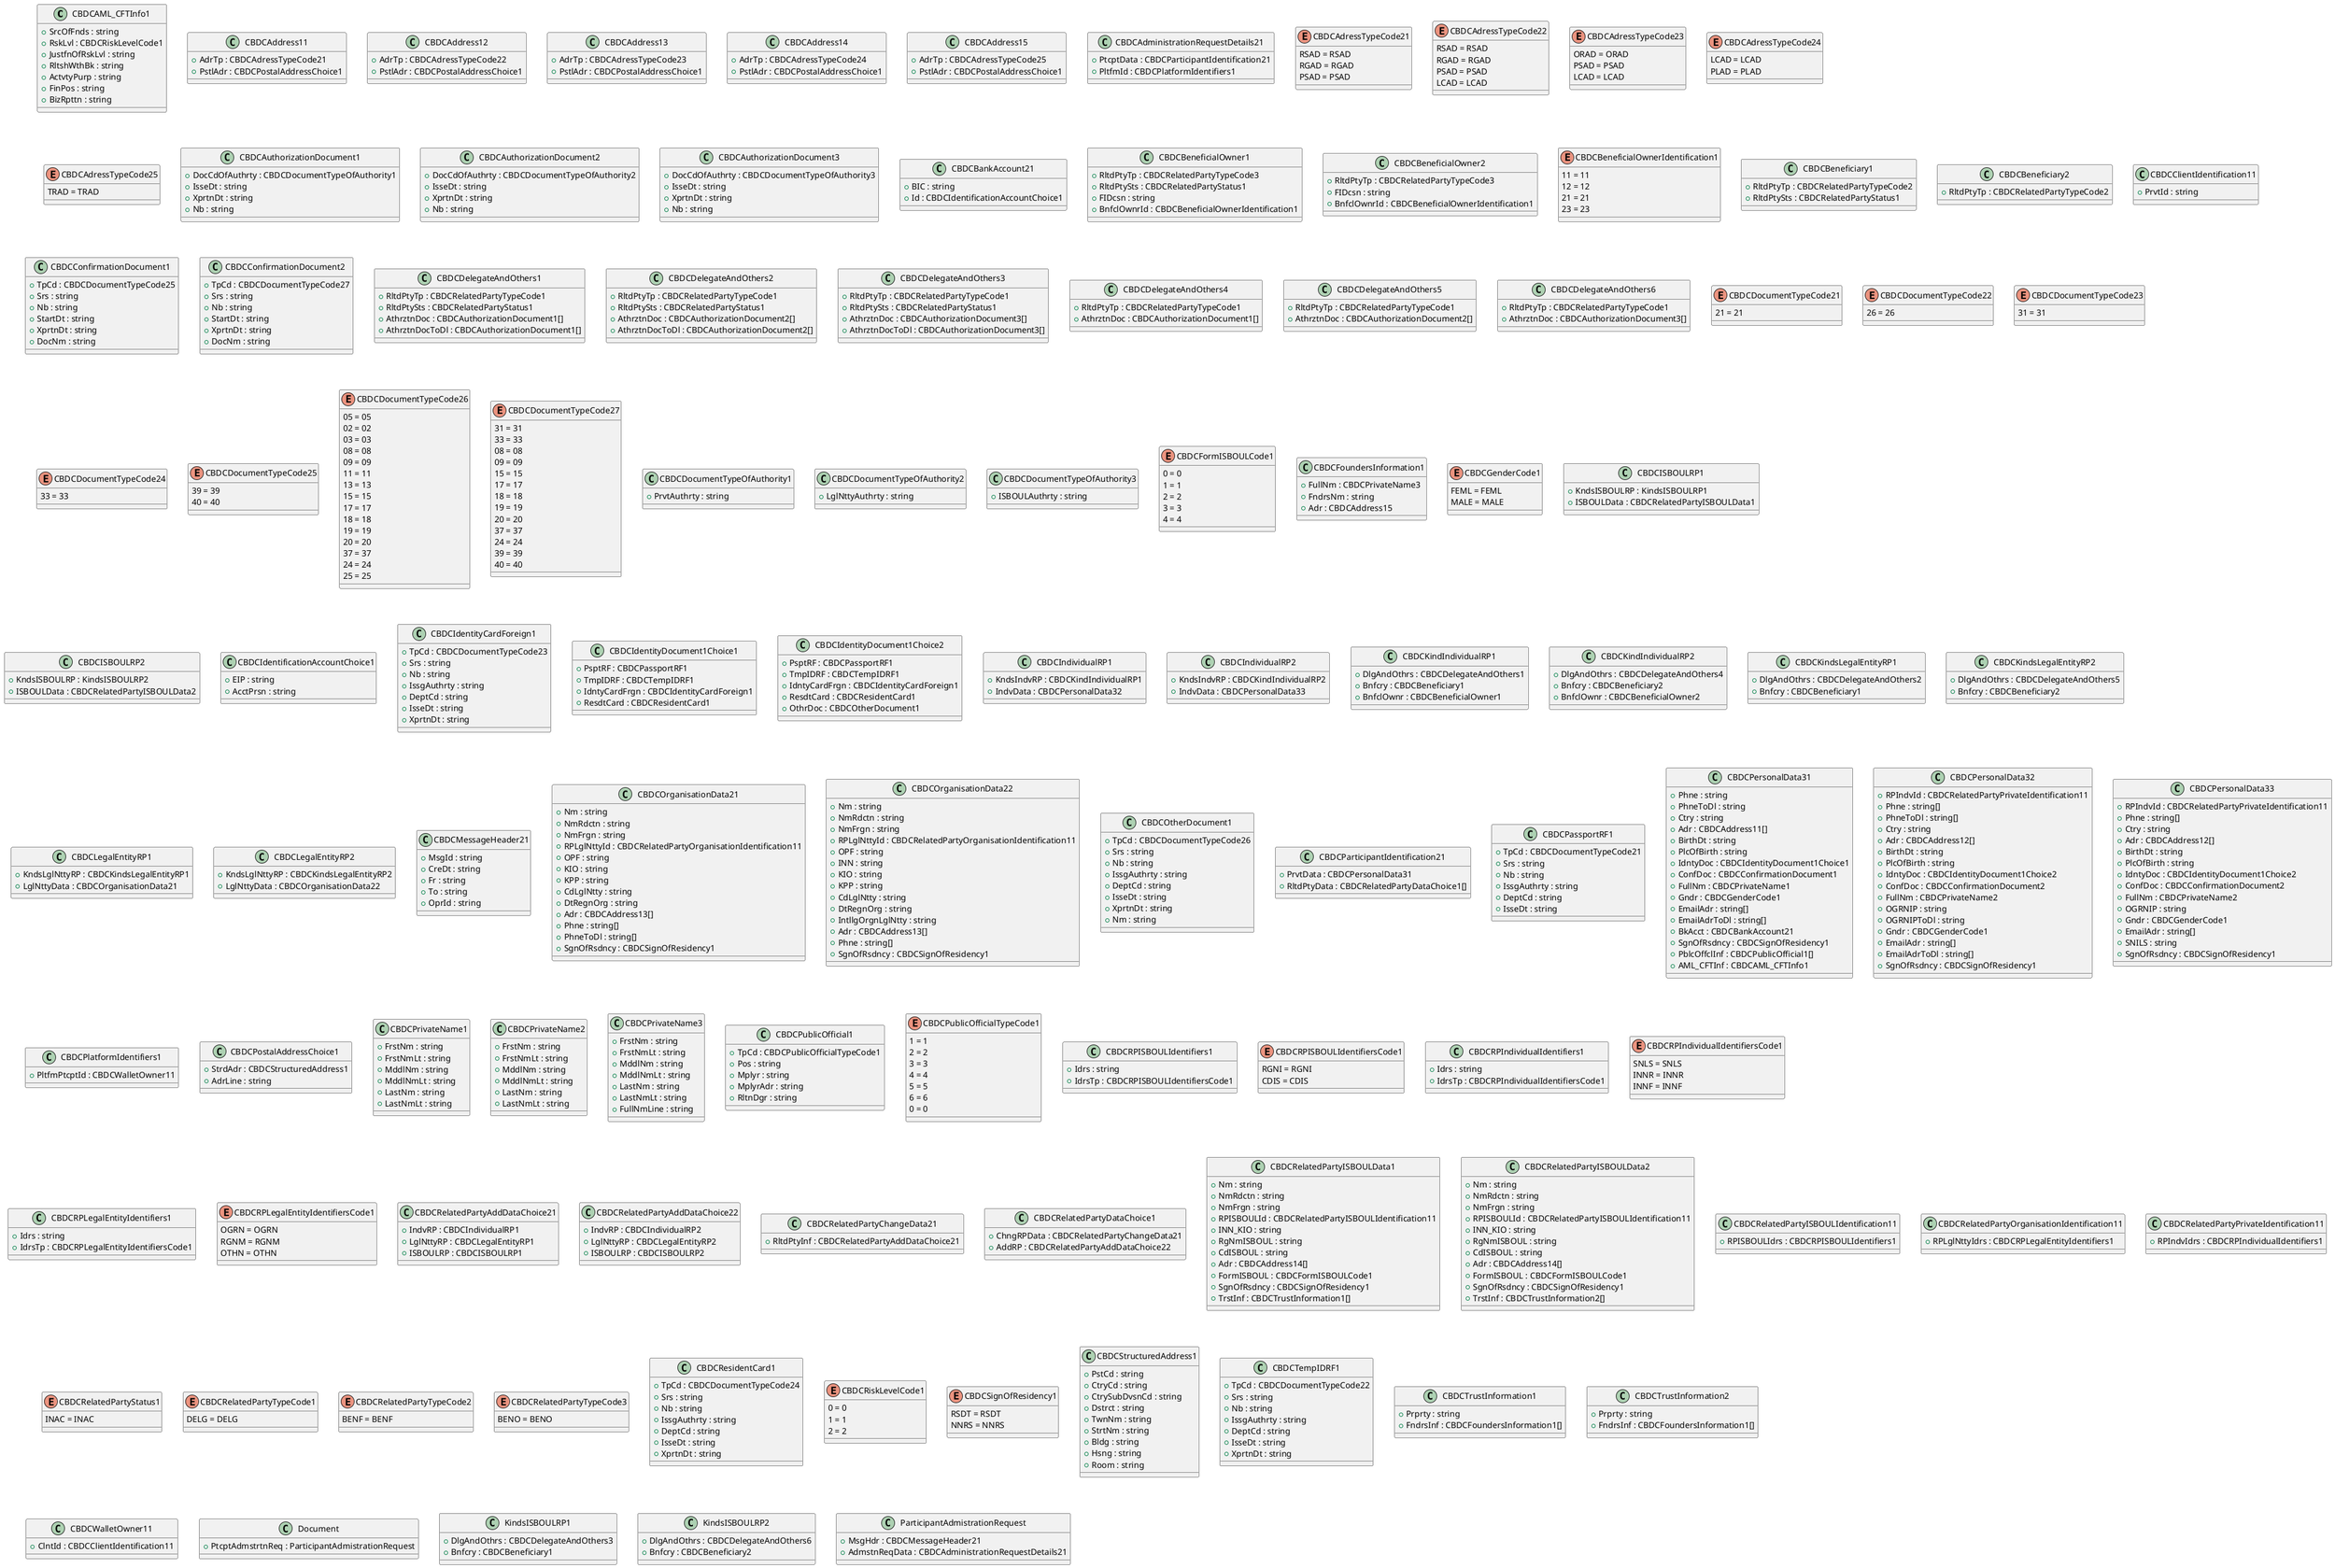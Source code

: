 @startuml

class CBDCAML_CFTInfo1 {
    +SrcOfFnds : string
    +RskLvl : CBDCRiskLevelCode1
    +JustfnOfRskLvl : string
    +RltshWthBk : string
    +ActvtyPurp : string
    +FinPos : string
    +BizRpttn : string
}
class CBDCAddress11 {
    +AdrTp : CBDCAdressTypeCode21
    +PstlAdr : CBDCPostalAddressChoice1
}
class CBDCAddress12 {
    +AdrTp : CBDCAdressTypeCode22
    +PstlAdr : CBDCPostalAddressChoice1
}
class CBDCAddress13 {
    +AdrTp : CBDCAdressTypeCode23
    +PstlAdr : CBDCPostalAddressChoice1
}
class CBDCAddress14 {
    +AdrTp : CBDCAdressTypeCode24
    +PstlAdr : CBDCPostalAddressChoice1
}
class CBDCAddress15 {
    +AdrTp : CBDCAdressTypeCode25
    +PstlAdr : CBDCPostalAddressChoice1
}
class CBDCAdministrationRequestDetails21 {
    +PtcptData : CBDCParticipantIdentification21
    +PltfmId : CBDCPlatformIdentifiers1
}
enum CBDCAdressTypeCode21 {
    RSAD = RSAD
    RGAD = RGAD
    PSAD = PSAD
}
enum CBDCAdressTypeCode22 {
    RSAD = RSAD
    RGAD = RGAD
    PSAD = PSAD
    LCAD = LCAD
}
enum CBDCAdressTypeCode23 {
    ORAD = ORAD
    PSAD = PSAD
    LCAD = LCAD
}
enum CBDCAdressTypeCode24 {
    LCAD = LCAD
    PLAD = PLAD
}
enum CBDCAdressTypeCode25 {
    TRAD = TRAD
}
class CBDCAuthorizationDocument1 {
    +DocCdOfAuthrty : CBDCDocumentTypeOfAuthority1
    +IsseDt : string
    +XprtnDt : string
    +Nb : string
}
class CBDCAuthorizationDocument2 {
    +DocCdOfAuthrty : CBDCDocumentTypeOfAuthority2
    +IsseDt : string
    +XprtnDt : string
    +Nb : string
}
class CBDCAuthorizationDocument3 {
    +DocCdOfAuthrty : CBDCDocumentTypeOfAuthority3
    +IsseDt : string
    +XprtnDt : string
    +Nb : string
}
class CBDCBankAccount21 {
    +BIC : string
    +Id : CBDCIdentificationAccountChoice1
}
class CBDCBeneficialOwner1 {
    +RltdPtyTp : CBDCRelatedPartyTypeCode3
    +RltdPtySts : CBDCRelatedPartyStatus1
    +FIDcsn : string
    +BnfclOwnrId : CBDCBeneficialOwnerIdentification1
}
class CBDCBeneficialOwner2 {
    +RltdPtyTp : CBDCRelatedPartyTypeCode3
    +FIDcsn : string
    +BnfclOwnrId : CBDCBeneficialOwnerIdentification1
}
enum CBDCBeneficialOwnerIdentification1 {
    11 = 11
    12 = 12
    21 = 21
    23 = 23
}
class CBDCBeneficiary1 {
    +RltdPtyTp : CBDCRelatedPartyTypeCode2
    +RltdPtySts : CBDCRelatedPartyStatus1
}
class CBDCBeneficiary2 {
    +RltdPtyTp : CBDCRelatedPartyTypeCode2
}
class CBDCClientIdentification11 {
    +PrvtId : string
}
class CBDCConfirmationDocument1 {
    +TpCd : CBDCDocumentTypeCode25
    +Srs : string
    +Nb : string
    +StartDt : string
    +XprtnDt : string
    +DocNm : string
}
class CBDCConfirmationDocument2 {
    +TpCd : CBDCDocumentTypeCode27
    +Srs : string
    +Nb : string
    +StartDt : string
    +XprtnDt : string
    +DocNm : string
}
class CBDCDelegateAndOthers1 {
    +RltdPtyTp : CBDCRelatedPartyTypeCode1
    +RltdPtySts : CBDCRelatedPartyStatus1
    +AthrztnDoc : CBDCAuthorizationDocument1[]
    +AthrztnDocToDl : CBDCAuthorizationDocument1[]
}
class CBDCDelegateAndOthers2 {
    +RltdPtyTp : CBDCRelatedPartyTypeCode1
    +RltdPtySts : CBDCRelatedPartyStatus1
    +AthrztnDoc : CBDCAuthorizationDocument2[]
    +AthrztnDocToDl : CBDCAuthorizationDocument2[]
}
class CBDCDelegateAndOthers3 {
    +RltdPtyTp : CBDCRelatedPartyTypeCode1
    +RltdPtySts : CBDCRelatedPartyStatus1
    +AthrztnDoc : CBDCAuthorizationDocument3[]
    +AthrztnDocToDl : CBDCAuthorizationDocument3[]
}
class CBDCDelegateAndOthers4 {
    +RltdPtyTp : CBDCRelatedPartyTypeCode1
    +AthrztnDoc : CBDCAuthorizationDocument1[]
}
class CBDCDelegateAndOthers5 {
    +RltdPtyTp : CBDCRelatedPartyTypeCode1
    +AthrztnDoc : CBDCAuthorizationDocument2[]
}
class CBDCDelegateAndOthers6 {
    +RltdPtyTp : CBDCRelatedPartyTypeCode1
    +AthrztnDoc : CBDCAuthorizationDocument3[]
}
enum CBDCDocumentTypeCode21 {
    21 = 21
}
enum CBDCDocumentTypeCode22 {
    26 = 26
}
enum CBDCDocumentTypeCode23 {
    31 = 31
}
enum CBDCDocumentTypeCode24 {
    33 = 33
}
enum CBDCDocumentTypeCode25 {
    39 = 39
    40 = 40
}
enum CBDCDocumentTypeCode26 {
    05 = 05
    02 = 02
    03 = 03
    08 = 08
    09 = 09
    11 = 11
    13 = 13
    15 = 15
    17 = 17
    18 = 18
    19 = 19
    20 = 20
    37 = 37
    24 = 24
    25 = 25
}
enum CBDCDocumentTypeCode27 {
    31 = 31
    33 = 33
    08 = 08
    09 = 09
    15 = 15
    17 = 17
    18 = 18
    19 = 19
    20 = 20
    37 = 37
    24 = 24
    39 = 39
    40 = 40
}
class CBDCDocumentTypeOfAuthority1 {
    +PrvtAuthrty : string
}
class CBDCDocumentTypeOfAuthority2 {
    +LglNttyAuthrty : string
}
class CBDCDocumentTypeOfAuthority3 {
    +ISBOULAuthrty : string
}
enum CBDCFormISBOULCode1 {
    0 = 0
    1 = 1
    2 = 2
    3 = 3
    4 = 4
}
class CBDCFoundersInformation1 {
    +FullNm : CBDCPrivateName3
    +FndrsNm : string
    +Adr : CBDCAddress15
}
enum CBDCGenderCode1 {
    FEML = FEML
    MALE = MALE
}
class CBDCISBOULRP1 {
    +KndsISBOULRP : KindsISBOULRP1
    +ISBOULData : CBDCRelatedPartyISBOULData1
}
class CBDCISBOULRP2 {
    +KndsISBOULRP : KindsISBOULRP2
    +ISBOULData : CBDCRelatedPartyISBOULData2
}
class CBDCIdentificationAccountChoice1 {
    +EIP : string
    +AcctPrsn : string
}
class CBDCIdentityCardForeign1 {
    +TpCd : CBDCDocumentTypeCode23
    +Srs : string
    +Nb : string
    +IssgAuthrty : string
    +DeptCd : string
    +IsseDt : string
    +XprtnDt : string
}
class CBDCIdentityDocument1Choice1 {
    +PsptRF : CBDCPassportRF1
    +TmpIDRF : CBDCTempIDRF1
    +IdntyCardFrgn : CBDCIdentityCardForeign1
    +ResdtCard : CBDCResidentCard1
}
class CBDCIdentityDocument1Choice2 {
    +PsptRF : CBDCPassportRF1
    +TmpIDRF : CBDCTempIDRF1
    +IdntyCardFrgn : CBDCIdentityCardForeign1
    +ResdtCard : CBDCResidentCard1
    +OthrDoc : CBDCOtherDocument1
}
class CBDCIndividualRP1 {
    +KndsIndvRP : CBDCKindIndividualRP1
    +IndvData : CBDCPersonalData32
}
class CBDCIndividualRP2 {
    +KndsIndvRP : CBDCKindIndividualRP2
    +IndvData : CBDCPersonalData33
}
class CBDCKindIndividualRP1 {
    +DlgAndOthrs : CBDCDelegateAndOthers1
    +Bnfcry : CBDCBeneficiary1
    +BnfclOwnr : CBDCBeneficialOwner1
}
class CBDCKindIndividualRP2 {
    +DlgAndOthrs : CBDCDelegateAndOthers4
    +Bnfcry : CBDCBeneficiary2
    +BnfclOwnr : CBDCBeneficialOwner2
}
class CBDCKindsLegalEntityRP1 {
    +DlgAndOthrs : CBDCDelegateAndOthers2
    +Bnfcry : CBDCBeneficiary1
}
class CBDCKindsLegalEntityRP2 {
    +DlgAndOthrs : CBDCDelegateAndOthers5
    +Bnfcry : CBDCBeneficiary2
}
class CBDCLegalEntityRP1 {
    +KndsLglNttyRP : CBDCKindsLegalEntityRP1
    +LglNttyData : CBDCOrganisationData21
}
class CBDCLegalEntityRP2 {
    +KndsLglNttyRP : CBDCKindsLegalEntityRP2
    +LglNttyData : CBDCOrganisationData22
}
class CBDCMessageHeader21 {
    +MsgId : string
    +CreDt : string
    +Fr : string
    +To : string
    +OprId : string
}
class CBDCOrganisationData21 {
    +Nm : string
    +NmRdctn : string
    +NmFrgn : string
    +RPLglNttyId : CBDCRelatedPartyOrganisationIdentification11
    +OPF : string
    +KIO : string
    +KPP : string
    +CdLglNtty : string
    +DtRegnOrg : string
    +Adr : CBDCAddress13[]
    +Phne : string[]
    +PhneToDl : string[]
    +SgnOfRsdncy : CBDCSignOfResidency1
}
class CBDCOrganisationData22 {
    +Nm : string
    +NmRdctn : string
    +NmFrgn : string
    +RPLglNttyId : CBDCRelatedPartyOrganisationIdentification11
    +OPF : string
    +INN : string
    +KIO : string
    +KPP : string
    +CdLglNtty : string
    +DtRegnOrg : string
    +IntllgOrgnLglNtty : string
    +Adr : CBDCAddress13[]
    +Phne : string[]
    +SgnOfRsdncy : CBDCSignOfResidency1
}
class CBDCOtherDocument1 {
    +TpCd : CBDCDocumentTypeCode26
    +Srs : string
    +Nb : string
    +IssgAuthrty : string
    +DeptCd : string
    +IsseDt : string
    +XprtnDt : string
    +Nm : string
}
class CBDCParticipantIdentification21 {
    +PrvtData : CBDCPersonalData31
    +RltdPtyData : CBDCRelatedPartyDataChoice1[]
}
class CBDCPassportRF1 {
    +TpCd : CBDCDocumentTypeCode21
    +Srs : string
    +Nb : string
    +IssgAuthrty : string
    +DeptCd : string
    +IsseDt : string
}
class CBDCPersonalData31 {
    +Phne : string
    +PhneToDl : string
    +Ctry : string
    +Adr : CBDCAddress11[]
    +BirthDt : string
    +PlcOfBirth : string
    +IdntyDoc : CBDCIdentityDocument1Choice1
    +ConfDoc : CBDCConfirmationDocument1
    +FullNm : CBDCPrivateName1
    +Gndr : CBDCGenderCode1
    +EmailAdr : string[]
    +EmailAdrToDl : string[]
    +BkAcct : CBDCBankAccount21
    +SgnOfRsdncy : CBDCSignOfResidency1
    +PblcOffclInf : CBDCPublicOfficial1[]
    +AML_CFTInf : CBDCAML_CFTInfo1
}
class CBDCPersonalData32 {
    +RPIndvId : CBDCRelatedPartyPrivateIdentification11
    +Phne : string[]
    +PhneToDl : string[]
    +Ctry : string
    +Adr : CBDCAddress12[]
    +BirthDt : string
    +PlcOfBirth : string
    +IdntyDoc : CBDCIdentityDocument1Choice2
    +ConfDoc : CBDCConfirmationDocument2
    +FullNm : CBDCPrivateName2
    +OGRNIP : string
    +OGRNIPToDl : string
    +Gndr : CBDCGenderCode1
    +EmailAdr : string[]
    +EmailAdrToDl : string[]
    +SgnOfRsdncy : CBDCSignOfResidency1
}
class CBDCPersonalData33 {
    +RPIndvId : CBDCRelatedPartyPrivateIdentification11
    +Phne : string[]
    +Ctry : string
    +Adr : CBDCAddress12[]
    +BirthDt : string
    +PlcOfBirth : string
    +IdntyDoc : CBDCIdentityDocument1Choice2
    +ConfDoc : CBDCConfirmationDocument2
    +FullNm : CBDCPrivateName2
    +OGRNIP : string
    +Gndr : CBDCGenderCode1
    +EmailAdr : string[]
    +SNILS : string
    +SgnOfRsdncy : CBDCSignOfResidency1
}
class CBDCPlatformIdentifiers1 {
    +PltfmPtcptId : CBDCWalletOwner11
}
class CBDCPostalAddressChoice1 {
    +StrdAdr : CBDCStructuredAddress1
    +AdrLine : string
}
class CBDCPrivateName1 {
    +FrstNm : string
    +FrstNmLt : string
    +MddlNm : string
    +MddlNmLt : string
    +LastNm : string
    +LastNmLt : string
}
class CBDCPrivateName2 {
    +FrstNm : string
    +FrstNmLt : string
    +MddlNm : string
    +MddlNmLt : string
    +LastNm : string
    +LastNmLt : string
}
class CBDCPrivateName3 {
    +FrstNm : string
    +FrstNmLt : string
    +MddlNm : string
    +MddlNmLt : string
    +LastNm : string
    +LastNmLt : string
    +FullNmLine : string
}
class CBDCPublicOfficial1 {
    +TpCd : CBDCPublicOfficialTypeCode1
    +Pos : string
    +Mplyr : string
    +MplyrAdr : string
    +RltnDgr : string
}
enum CBDCPublicOfficialTypeCode1 {
    1 = 1
    2 = 2
    3 = 3
    4 = 4
    5 = 5
    6 = 6
    0 = 0
}
class CBDCRPISBOULIdentifiers1 {
    +Idrs : string
    +IdrsTp : CBDCRPISBOULIdentifiersCode1
}
enum CBDCRPISBOULIdentifiersCode1 {
    RGNI = RGNI
    CDIS = CDIS
}
class CBDCRPIndividualIdentifiers1 {
    +Idrs : string
    +IdrsTp : CBDCRPIndividualIdentifiersCode1
}
enum CBDCRPIndividualIdentifiersCode1 {
    SNLS = SNLS
    INNR = INNR
    INNF = INNF
}
class CBDCRPLegalEntityIdentifiers1 {
    +Idrs : string
    +IdrsTp : CBDCRPLegalEntityIdentifiersCode1
}
enum CBDCRPLegalEntityIdentifiersCode1 {
    OGRN = OGRN
    RGNM = RGNM
    OTHN = OTHN
}
class CBDCRelatedPartyAddDataChoice21 {
    +IndvRP : CBDCIndividualRP1
    +LglNttyRP : CBDCLegalEntityRP1
    +ISBOULRP : CBDCISBOULRP1
}
class CBDCRelatedPartyAddDataChoice22 {
    +IndvRP : CBDCIndividualRP2
    +LglNttyRP : CBDCLegalEntityRP2
    +ISBOULRP : CBDCISBOULRP2
}
class CBDCRelatedPartyChangeData21 {
    +RltdPtyInf : CBDCRelatedPartyAddDataChoice21
}
class CBDCRelatedPartyDataChoice1 {
    +ChngRPData : CBDCRelatedPartyChangeData21
    +AddRP : CBDCRelatedPartyAddDataChoice22
}
class CBDCRelatedPartyISBOULData1 {
    +Nm : string
    +NmRdctn : string
    +NmFrgn : string
    +RPISBOULId : CBDCRelatedPartyISBOULIdentification11
    +INN_KIO : string
    +RgNmISBOUL : string
    +CdISBOUL : string
    +Adr : CBDCAddress14[]
    +FormISBOUL : CBDCFormISBOULCode1
    +SgnOfRsdncy : CBDCSignOfResidency1
    +TrstInf : CBDCTrustInformation1[]
}
class CBDCRelatedPartyISBOULData2 {
    +Nm : string
    +NmRdctn : string
    +NmFrgn : string
    +RPISBOULId : CBDCRelatedPartyISBOULIdentification11
    +INN_KIO : string
    +RgNmISBOUL : string
    +CdISBOUL : string
    +Adr : CBDCAddress14[]
    +FormISBOUL : CBDCFormISBOULCode1
    +SgnOfRsdncy : CBDCSignOfResidency1
    +TrstInf : CBDCTrustInformation2[]
}
class CBDCRelatedPartyISBOULIdentification11 {
    +RPISBOULIdrs : CBDCRPISBOULIdentifiers1
}
class CBDCRelatedPartyOrganisationIdentification11 {
    +RPLglNttyIdrs : CBDCRPLegalEntityIdentifiers1
}
class CBDCRelatedPartyPrivateIdentification11 {
    +RPIndvIdrs : CBDCRPIndividualIdentifiers1
}
enum CBDCRelatedPartyStatus1 {
    INAC = INAC
}
enum CBDCRelatedPartyTypeCode1 {
    DELG = DELG
}
enum CBDCRelatedPartyTypeCode2 {
    BENF = BENF
}
enum CBDCRelatedPartyTypeCode3 {
    BENO = BENO
}
class CBDCResidentCard1 {
    +TpCd : CBDCDocumentTypeCode24
    +Srs : string
    +Nb : string
    +IssgAuthrty : string
    +DeptCd : string
    +IsseDt : string
    +XprtnDt : string
}
enum CBDCRiskLevelCode1 {
    0 = 0
    1 = 1
    2 = 2
}
enum CBDCSignOfResidency1 {
    RSDT = RSDT
    NNRS = NNRS
}
class CBDCStructuredAddress1 {
    +PstCd : string
    +CtryCd : string
    +CtrySubDvsnCd : string
    +Dstrct : string
    +TwnNm : string
    +StrtNm : string
    +Bldg : string
    +Hsng : string
    +Room : string
}
class CBDCTempIDRF1 {
    +TpCd : CBDCDocumentTypeCode22
    +Srs : string
    +Nb : string
    +IssgAuthrty : string
    +DeptCd : string
    +IsseDt : string
    +XprtnDt : string
}
class CBDCTrustInformation1 {
    +Prprty : string
    +FndrsInf : CBDCFoundersInformation1[]
}
class CBDCTrustInformation2 {
    +Prprty : string
    +FndrsInf : CBDCFoundersInformation1[]
}
class CBDCWalletOwner11 {
    +ClntId : CBDCClientIdentification11
}
class Document {
    +PtcptAdmstrtnReq : ParticipantAdmistrationRequest
}
class KindsISBOULRP1 {
    +DlgAndOthrs : CBDCDelegateAndOthers3
    +Bnfcry : CBDCBeneficiary1
}
class KindsISBOULRP2 {
    +DlgAndOthrs : CBDCDelegateAndOthers6
    +Bnfcry : CBDCBeneficiary2
}
class ParticipantAdmistrationRequest {
    +MsgHdr : CBDCMessageHeader21
    +AdmstnReqData : CBDCAdministrationRequestDetails21
}

@enduml
